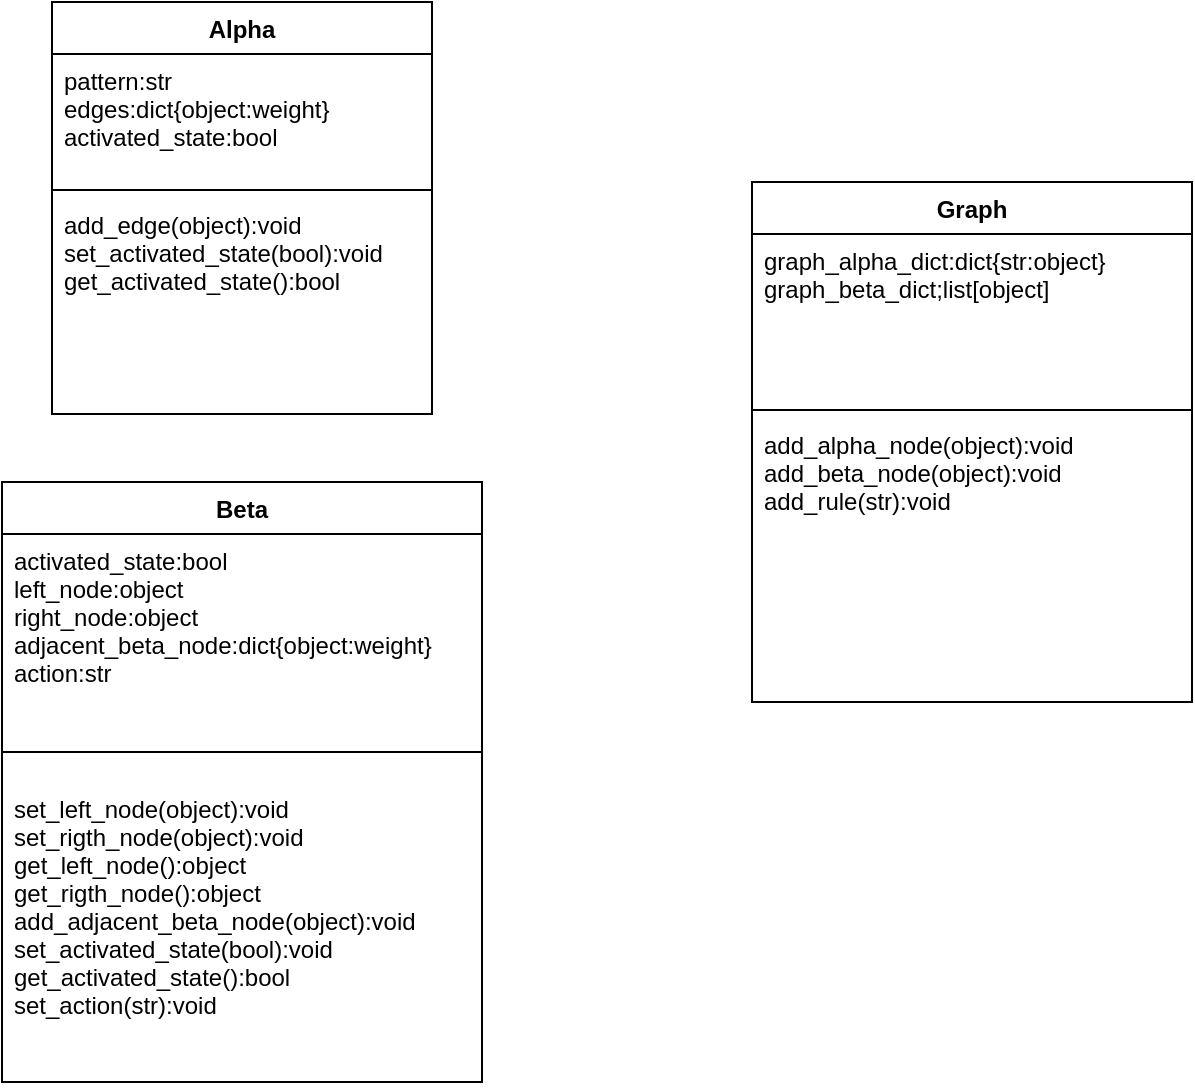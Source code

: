 <mxfile version="16.0.2" type="device"><diagram id="Ph2ldo4CzMs0P5EjMbiu" name="第 1 页"><mxGraphModel dx="600" dy="473" grid="1" gridSize="10" guides="1" tooltips="1" connect="1" arrows="1" fold="1" page="1" pageScale="1" pageWidth="827" pageHeight="1169" math="0" shadow="0"><root><mxCell id="0"/><mxCell id="1" parent="0"/><mxCell id="2" value="Alpha" style="swimlane;fontStyle=1;align=center;verticalAlign=top;childLayout=stackLayout;horizontal=1;startSize=26;horizontalStack=0;resizeParent=1;resizeParentMax=0;resizeLast=0;collapsible=1;marginBottom=0;" parent="1" vertex="1"><mxGeometry x="60" y="100" width="190" height="206" as="geometry"/></mxCell><mxCell id="3" value="pattern:str&#10;edges:dict{object:weight}&#10;activated_state:bool" style="text;strokeColor=none;fillColor=none;align=left;verticalAlign=top;spacingLeft=4;spacingRight=4;overflow=hidden;rotatable=0;points=[[0,0.5],[1,0.5]];portConstraint=eastwest;" parent="2" vertex="1"><mxGeometry y="26" width="190" height="64" as="geometry"/></mxCell><mxCell id="4" value="" style="line;strokeWidth=1;fillColor=none;align=left;verticalAlign=middle;spacingTop=-1;spacingLeft=3;spacingRight=3;rotatable=0;labelPosition=right;points=[];portConstraint=eastwest;" parent="2" vertex="1"><mxGeometry y="90" width="190" height="8" as="geometry"/></mxCell><mxCell id="5" value="add_edge(object):void&#10;set_activated_state(bool):void&#10;get_activated_state():bool&#10;" style="text;strokeColor=none;fillColor=none;align=left;verticalAlign=top;spacingLeft=4;spacingRight=4;overflow=hidden;rotatable=0;points=[[0,0.5],[1,0.5]];portConstraint=eastwest;" parent="2" vertex="1"><mxGeometry y="98" width="190" height="108" as="geometry"/></mxCell><mxCell id="5dsr985Y0UBHRmQgUKoy-5" value="Beta" style="swimlane;fontStyle=1;align=center;verticalAlign=top;childLayout=stackLayout;horizontal=1;startSize=26;horizontalStack=0;resizeParent=1;resizeParentMax=0;resizeLast=0;collapsible=1;marginBottom=0;" vertex="1" parent="1"><mxGeometry x="35" y="340" width="240" height="300" as="geometry"/></mxCell><mxCell id="5dsr985Y0UBHRmQgUKoy-6" value="activated_state:bool&#10;left_node:object&#10;right_node:object&#10;adjacent_beta_node:dict{object:weight}&#10;action:str" style="text;strokeColor=none;fillColor=none;align=left;verticalAlign=top;spacingLeft=4;spacingRight=4;overflow=hidden;rotatable=0;points=[[0,0.5],[1,0.5]];portConstraint=eastwest;" vertex="1" parent="5dsr985Y0UBHRmQgUKoy-5"><mxGeometry y="26" width="240" height="94" as="geometry"/></mxCell><mxCell id="5dsr985Y0UBHRmQgUKoy-7" value="" style="line;strokeWidth=1;fillColor=none;align=left;verticalAlign=middle;spacingTop=-1;spacingLeft=3;spacingRight=3;rotatable=0;labelPosition=right;points=[];portConstraint=eastwest;" vertex="1" parent="5dsr985Y0UBHRmQgUKoy-5"><mxGeometry y="120" width="240" height="30" as="geometry"/></mxCell><mxCell id="5dsr985Y0UBHRmQgUKoy-8" value="set_left_node(object):void&#10;set_rigth_node(object):void&#10;get_left_node():object&#10;get_rigth_node():object&#10;add_adjacent_beta_node(object):void&#10;set_activated_state(bool):void&#10;get_activated_state():bool&#10;set_action(str):void" style="text;strokeColor=none;fillColor=none;align=left;verticalAlign=top;spacingLeft=4;spacingRight=4;overflow=hidden;rotatable=0;points=[[0,0.5],[1,0.5]];portConstraint=eastwest;" vertex="1" parent="5dsr985Y0UBHRmQgUKoy-5"><mxGeometry y="150" width="240" height="150" as="geometry"/></mxCell><mxCell id="5dsr985Y0UBHRmQgUKoy-9" value="Graph" style="swimlane;fontStyle=1;align=center;verticalAlign=top;childLayout=stackLayout;horizontal=1;startSize=26;horizontalStack=0;resizeParent=1;resizeParentMax=0;resizeLast=0;collapsible=1;marginBottom=0;" vertex="1" parent="1"><mxGeometry x="410" y="190" width="220" height="260" as="geometry"/></mxCell><mxCell id="5dsr985Y0UBHRmQgUKoy-10" value="graph_alpha_dict:dict{str:object}&#10;graph_beta_dict;list[object]" style="text;strokeColor=none;fillColor=none;align=left;verticalAlign=top;spacingLeft=4;spacingRight=4;overflow=hidden;rotatable=0;points=[[0,0.5],[1,0.5]];portConstraint=eastwest;" vertex="1" parent="5dsr985Y0UBHRmQgUKoy-9"><mxGeometry y="26" width="220" height="84" as="geometry"/></mxCell><mxCell id="5dsr985Y0UBHRmQgUKoy-11" value="" style="line;strokeWidth=1;fillColor=none;align=left;verticalAlign=middle;spacingTop=-1;spacingLeft=3;spacingRight=3;rotatable=0;labelPosition=right;points=[];portConstraint=eastwest;" vertex="1" parent="5dsr985Y0UBHRmQgUKoy-9"><mxGeometry y="110" width="220" height="8" as="geometry"/></mxCell><mxCell id="5dsr985Y0UBHRmQgUKoy-12" value="add_alpha_node(object):void&#10;add_beta_node(object):void&#10;add_rule(str):void" style="text;strokeColor=none;fillColor=none;align=left;verticalAlign=top;spacingLeft=4;spacingRight=4;overflow=hidden;rotatable=0;points=[[0,0.5],[1,0.5]];portConstraint=eastwest;" vertex="1" parent="5dsr985Y0UBHRmQgUKoy-9"><mxGeometry y="118" width="220" height="142" as="geometry"/></mxCell></root></mxGraphModel></diagram></mxfile>